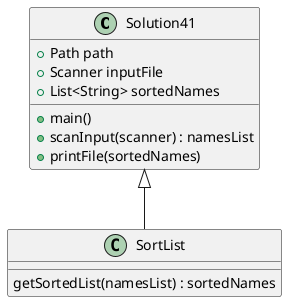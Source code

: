 @startuml

class Solution41{
    +Path path
    +Scanner inputFile
    +List<String> sortedNames


    +main()
    +scanInput(scanner) : namesList
    +printFile(sortedNames)
}

class SortList{
    getSortedList(namesList) : sortedNames
}

Solution41 <|-- SortList

@enduml